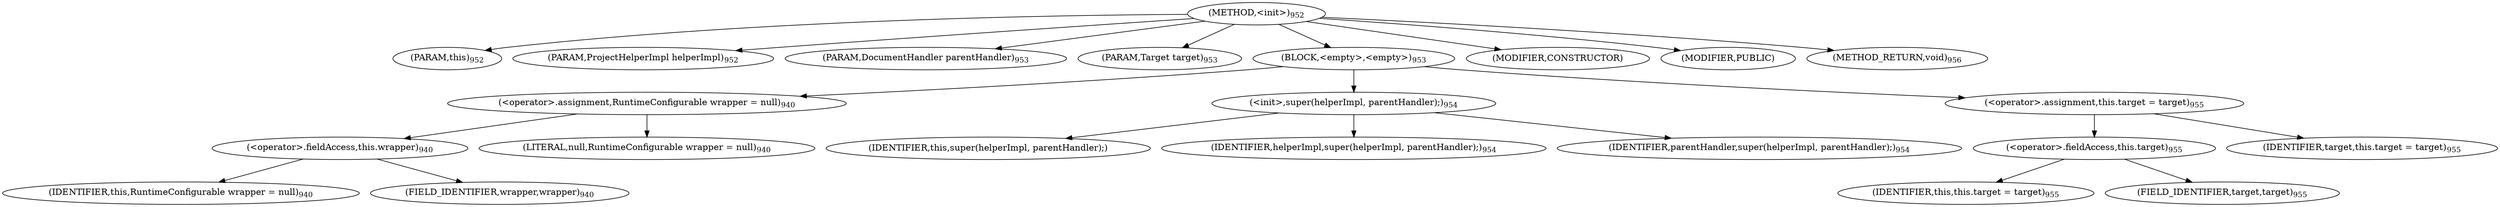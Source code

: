 digraph "&lt;init&gt;" {  
"1973" [label = <(METHOD,&lt;init&gt;)<SUB>952</SUB>> ]
"98" [label = <(PARAM,this)<SUB>952</SUB>> ]
"1974" [label = <(PARAM,ProjectHelperImpl helperImpl)<SUB>952</SUB>> ]
"1975" [label = <(PARAM,DocumentHandler parentHandler)<SUB>953</SUB>> ]
"1976" [label = <(PARAM,Target target)<SUB>953</SUB>> ]
"1977" [label = <(BLOCK,&lt;empty&gt;,&lt;empty&gt;)<SUB>953</SUB>> ]
"1978" [label = <(&lt;operator&gt;.assignment,RuntimeConfigurable wrapper = null)<SUB>940</SUB>> ]
"1979" [label = <(&lt;operator&gt;.fieldAccess,this.wrapper)<SUB>940</SUB>> ]
"1980" [label = <(IDENTIFIER,this,RuntimeConfigurable wrapper = null)<SUB>940</SUB>> ]
"1981" [label = <(FIELD_IDENTIFIER,wrapper,wrapper)<SUB>940</SUB>> ]
"1982" [label = <(LITERAL,null,RuntimeConfigurable wrapper = null)<SUB>940</SUB>> ]
"1983" [label = <(&lt;init&gt;,super(helperImpl, parentHandler);)<SUB>954</SUB>> ]
"97" [label = <(IDENTIFIER,this,super(helperImpl, parentHandler);)> ]
"1984" [label = <(IDENTIFIER,helperImpl,super(helperImpl, parentHandler);)<SUB>954</SUB>> ]
"1985" [label = <(IDENTIFIER,parentHandler,super(helperImpl, parentHandler);)<SUB>954</SUB>> ]
"1986" [label = <(&lt;operator&gt;.assignment,this.target = target)<SUB>955</SUB>> ]
"1987" [label = <(&lt;operator&gt;.fieldAccess,this.target)<SUB>955</SUB>> ]
"99" [label = <(IDENTIFIER,this,this.target = target)<SUB>955</SUB>> ]
"1988" [label = <(FIELD_IDENTIFIER,target,target)<SUB>955</SUB>> ]
"1989" [label = <(IDENTIFIER,target,this.target = target)<SUB>955</SUB>> ]
"1990" [label = <(MODIFIER,CONSTRUCTOR)> ]
"1991" [label = <(MODIFIER,PUBLIC)> ]
"1992" [label = <(METHOD_RETURN,void)<SUB>956</SUB>> ]
  "1973" -> "98" 
  "1973" -> "1974" 
  "1973" -> "1975" 
  "1973" -> "1976" 
  "1973" -> "1977" 
  "1973" -> "1990" 
  "1973" -> "1991" 
  "1973" -> "1992" 
  "1977" -> "1978" 
  "1977" -> "1983" 
  "1977" -> "1986" 
  "1978" -> "1979" 
  "1978" -> "1982" 
  "1979" -> "1980" 
  "1979" -> "1981" 
  "1983" -> "97" 
  "1983" -> "1984" 
  "1983" -> "1985" 
  "1986" -> "1987" 
  "1986" -> "1989" 
  "1987" -> "99" 
  "1987" -> "1988" 
}
